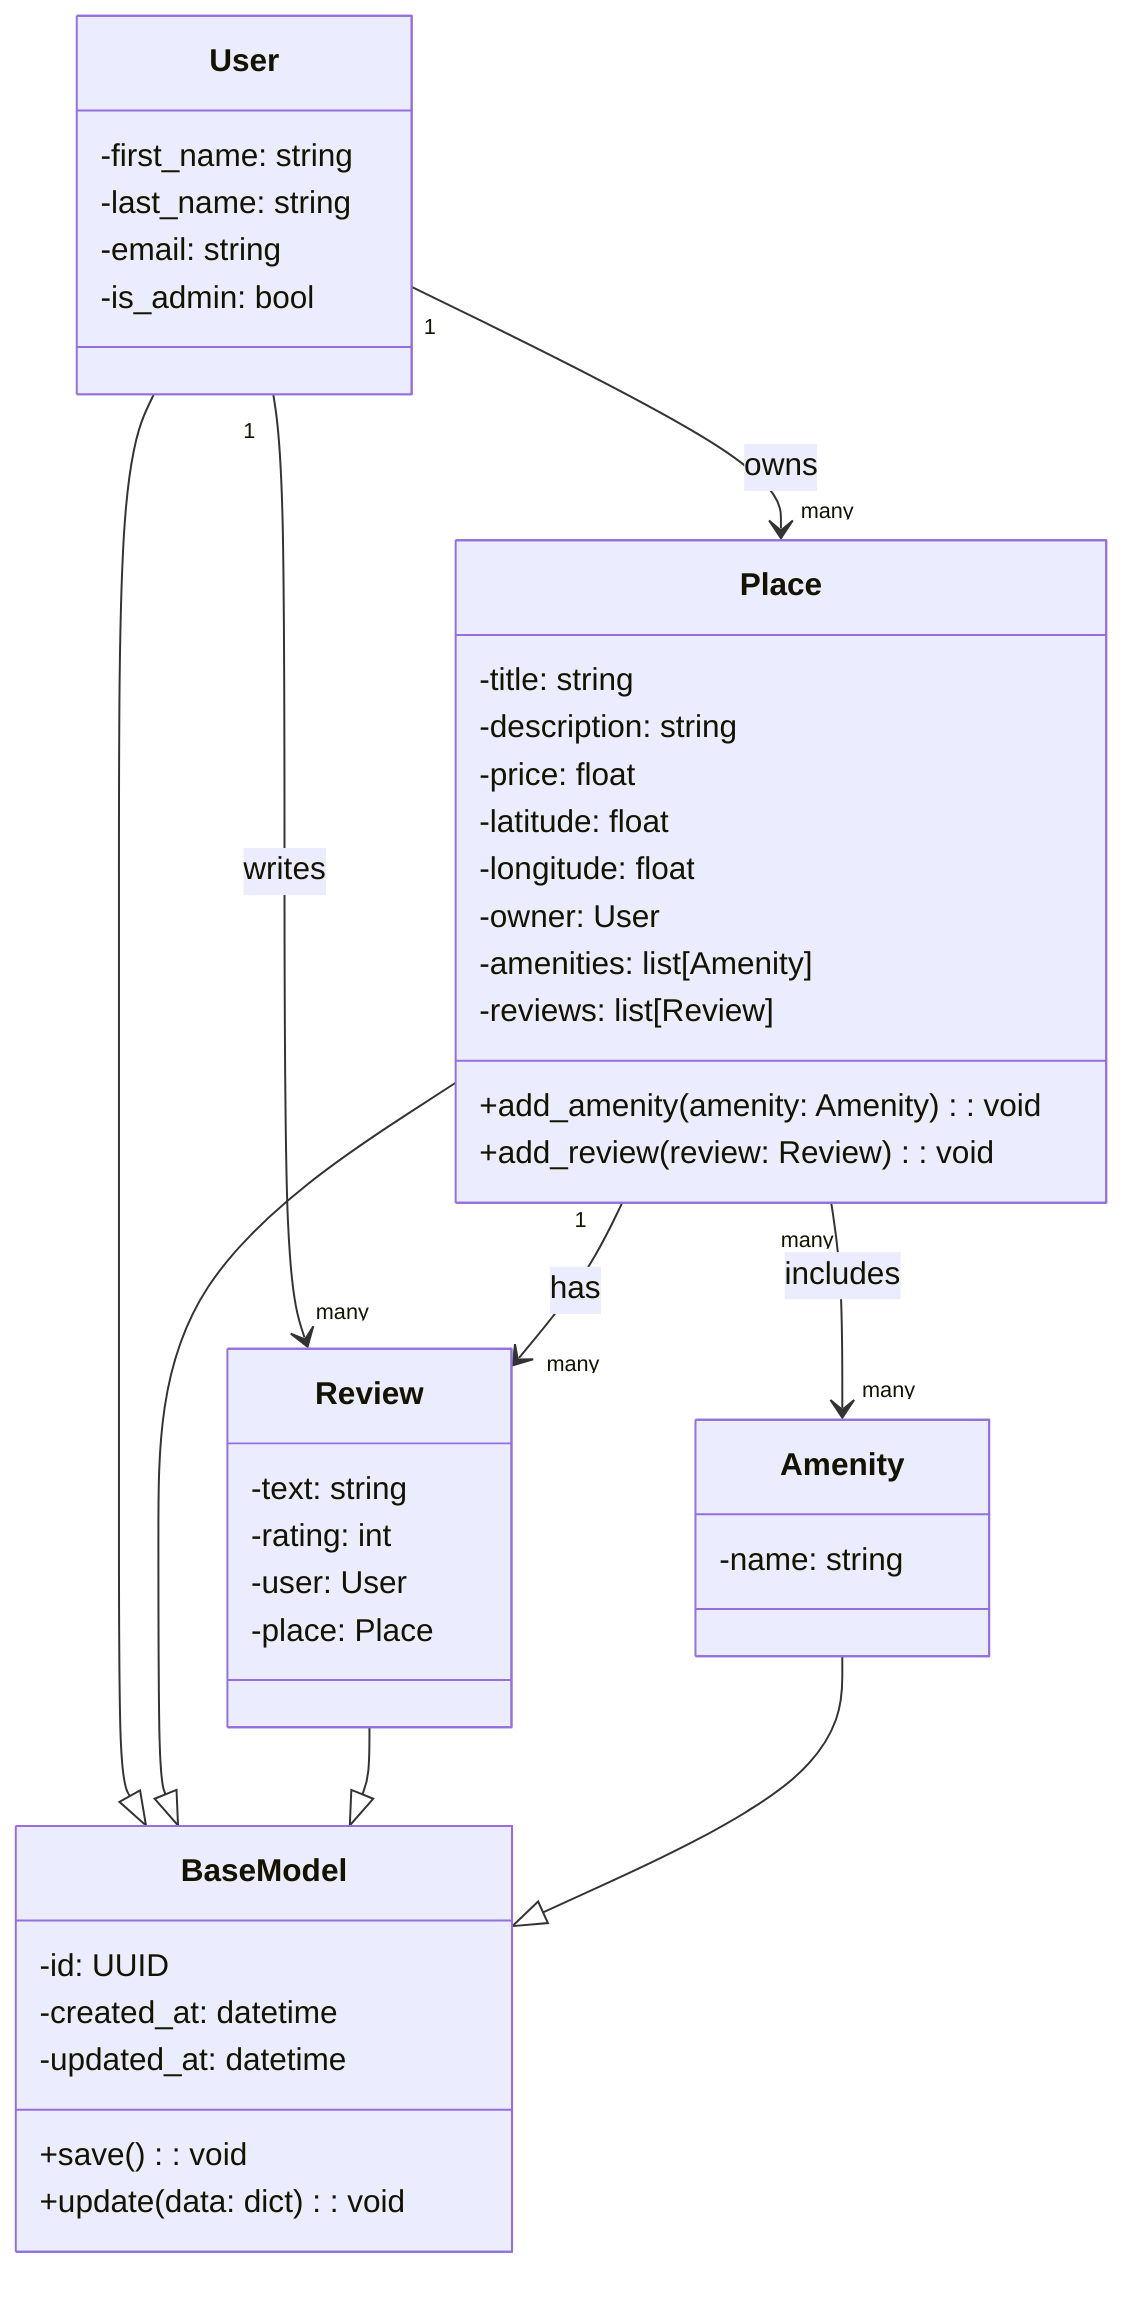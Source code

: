 classDiagram
%% BaseModel
class BaseModel {
  -id: UUID
  -created_at: datetime
  -updated_at: datetime
  +save(): void
  +update(data: dict): void
}

%% User
class User {
  -first_name: string
  -last_name: string
  -email: string
  -is_admin: bool
}

%% Place
class Place {
  -title: string
  -description: string
  -price: float
  -latitude: float
  -longitude: float
  -owner: User
  -amenities: list[Amenity]
  -reviews: list[Review]
  +add_amenity(amenity: Amenity): void
  +add_review(review: Review): void
}

%% Review
class Review {
  -text: string
  -rating: int
  -user: User
  -place: Place
}

%% Amenity
class Amenity {
  -name: string
}

%% Inheritance
User --|> BaseModel
Place --|> BaseModel
Review --|> BaseModel
Amenity --|> BaseModel

%% Relationships
User "1" --> "many" Place : owns
User "1" --> "many" Review : writes
Place "1" --> "many" Review : has
Place "many" --> "many" Amenity : includes